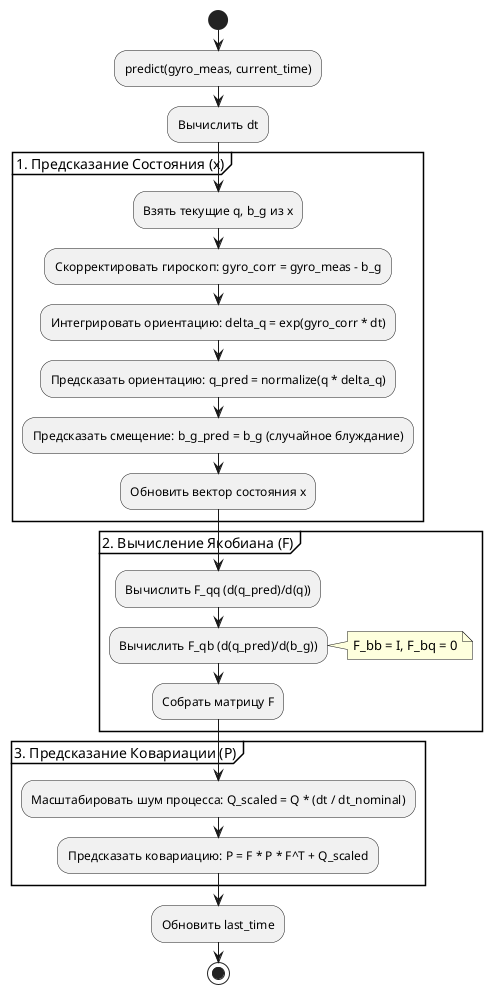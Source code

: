 @startuml
start

:predict(gyro_meas, current_time);

:Вычислить dt;

partition "1. Предсказание Состояния (x)" {
  :Взять текущие q, b_g из x;
  :Скорректировать гироскоп: gyro_corr = gyro_meas - b_g;
  :Интегрировать ориентацию: delta_q = exp(gyro_corr * dt);
  :Предсказать ориентацию: q_pred = normalize(q * delta_q);
  :Предсказать смещение: b_g_pred = b_g (случайное блуждание);
  :Обновить вектор состояния x;
}

partition "2. Вычисление Якобиана (F)" {
   :Вычислить F_qq (d(q_pred)/d(q));
   :Вычислить F_qb (d(q_pred)/d(b_g));
   note right: F_bb = I, F_bq = 0
   :Собрать матрицу F;
}

partition "3. Предсказание Ковариации (P)" {
   :Масштабировать шум процесса: Q_scaled = Q * (dt / dt_nominal);
   :Предсказать ковариацию: P = F * P * F^T + Q_scaled;
}

:Обновить last_time;

stop

@enduml
